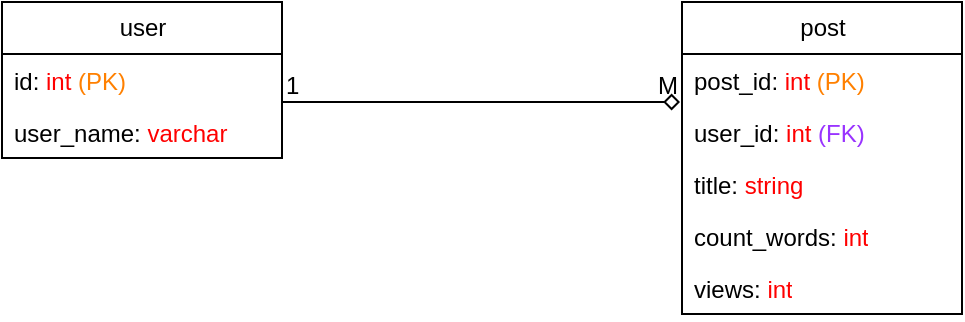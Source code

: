 <mxfile>
    <diagram id="YHvsovu--SdNNAq0iyyI" name="Page-1">
        <mxGraphModel dx="291" dy="771" grid="1" gridSize="10" guides="1" tooltips="1" connect="1" arrows="1" fold="1" page="1" pageScale="1" pageWidth="827" pageHeight="1169" math="0" shadow="0">
            <root>
                <mxCell id="0"/>
                <mxCell id="1" parent="0"/>
                <mxCell id="2" value="user" style="swimlane;fontStyle=0;childLayout=stackLayout;horizontal=1;startSize=26;fillColor=none;horizontalStack=0;resizeParent=1;resizeParentMax=0;resizeLast=0;collapsible=1;marginBottom=0;html=1;" parent="1" vertex="1">
                    <mxGeometry x="60" y="110" width="140" height="78" as="geometry"/>
                </mxCell>
                <mxCell id="3" value="id: &lt;font style=&quot;color: rgb(255, 0, 0);&quot;&gt;int&amp;nbsp;&lt;/font&gt;&lt;span style=&quot;color: rgb(255, 128, 0);&quot;&gt;(PK)&lt;/span&gt;" style="text;strokeColor=none;fillColor=none;align=left;verticalAlign=top;spacingLeft=4;spacingRight=4;overflow=hidden;rotatable=0;points=[[0,0.5],[1,0.5]];portConstraint=eastwest;whiteSpace=wrap;html=1;" parent="2" vertex="1">
                    <mxGeometry y="26" width="140" height="26" as="geometry"/>
                </mxCell>
                <mxCell id="4" value="user_name: &lt;font style=&quot;color: rgb(255, 0, 0);&quot;&gt;varchar&lt;/font&gt;" style="text;strokeColor=none;fillColor=none;align=left;verticalAlign=top;spacingLeft=4;spacingRight=4;overflow=hidden;rotatable=0;points=[[0,0.5],[1,0.5]];portConstraint=eastwest;whiteSpace=wrap;html=1;" parent="2" vertex="1">
                    <mxGeometry y="52" width="140" height="26" as="geometry"/>
                </mxCell>
                <mxCell id="6" value="post" style="swimlane;fontStyle=0;childLayout=stackLayout;horizontal=1;startSize=26;fillColor=none;horizontalStack=0;resizeParent=1;resizeParentMax=0;resizeLast=0;collapsible=1;marginBottom=0;html=1;" parent="1" vertex="1">
                    <mxGeometry x="400" y="110" width="140" height="156" as="geometry"/>
                </mxCell>
                <mxCell id="7" value="post_id: &lt;font style=&quot;color: rgb(255, 0, 0);&quot;&gt;int&amp;nbsp;&lt;/font&gt;&lt;span style=&quot;color: rgb(255, 128, 0);&quot;&gt;(PK)&lt;/span&gt;" style="text;strokeColor=none;fillColor=none;align=left;verticalAlign=top;spacingLeft=4;spacingRight=4;overflow=hidden;rotatable=0;points=[[0,0.5],[1,0.5]];portConstraint=eastwest;whiteSpace=wrap;html=1;" parent="6" vertex="1">
                    <mxGeometry y="26" width="140" height="26" as="geometry"/>
                </mxCell>
                <mxCell id="10" value="user_id: &lt;font style=&quot;color: rgb(255, 0, 0);&quot;&gt;int&amp;nbsp;&lt;/font&gt;&lt;span&gt;&lt;font style=&quot;color: rgb(153, 51, 255);&quot;&gt;(FK)&lt;/font&gt;&lt;/span&gt;" style="text;strokeColor=none;fillColor=none;align=left;verticalAlign=top;spacingLeft=4;spacingRight=4;overflow=hidden;rotatable=0;points=[[0,0.5],[1,0.5]];portConstraint=eastwest;whiteSpace=wrap;html=1;" parent="6" vertex="1">
                    <mxGeometry y="52" width="140" height="26" as="geometry"/>
                </mxCell>
                <mxCell id="8" value="title: &lt;font style=&quot;color: rgb(255, 0, 0);&quot;&gt;string&lt;/font&gt;" style="text;strokeColor=none;fillColor=none;align=left;verticalAlign=top;spacingLeft=4;spacingRight=4;overflow=hidden;rotatable=0;points=[[0,0.5],[1,0.5]];portConstraint=eastwest;whiteSpace=wrap;html=1;" parent="6" vertex="1">
                    <mxGeometry y="78" width="140" height="26" as="geometry"/>
                </mxCell>
                <mxCell id="9" value="count_words: &lt;font style=&quot;color: rgb(255, 0, 0);&quot;&gt;int&lt;/font&gt;" style="text;strokeColor=none;fillColor=none;align=left;verticalAlign=top;spacingLeft=4;spacingRight=4;overflow=hidden;rotatable=0;points=[[0,0.5],[1,0.5]];portConstraint=eastwest;whiteSpace=wrap;html=1;" parent="6" vertex="1">
                    <mxGeometry y="104" width="140" height="26" as="geometry"/>
                </mxCell>
                <mxCell id="14" value="views: &lt;font style=&quot;color: rgb(255, 0, 0);&quot;&gt;int&lt;/font&gt;" style="text;strokeColor=none;fillColor=none;align=left;verticalAlign=top;spacingLeft=4;spacingRight=4;overflow=hidden;rotatable=0;points=[[0,0.5],[1,0.5]];portConstraint=eastwest;whiteSpace=wrap;html=1;" parent="6" vertex="1">
                    <mxGeometry y="130" width="140" height="26" as="geometry"/>
                </mxCell>
                <mxCell id="18" value="" style="endArrow=diamond;html=1;rounded=0;endFill=0;" parent="1" edge="1">
                    <mxGeometry relative="1" as="geometry">
                        <mxPoint x="200" y="160" as="sourcePoint"/>
                        <mxPoint x="399" y="160" as="targetPoint"/>
                    </mxGeometry>
                </mxCell>
                <mxCell id="19" value="1" style="resizable=0;html=1;whiteSpace=wrap;align=left;verticalAlign=bottom;" parent="18" connectable="0" vertex="1">
                    <mxGeometry x="-1" relative="1" as="geometry"/>
                </mxCell>
                <mxCell id="20" value="M" style="resizable=0;html=1;whiteSpace=wrap;align=right;verticalAlign=bottom;" parent="18" connectable="0" vertex="1">
                    <mxGeometry x="1" relative="1" as="geometry"/>
                </mxCell>
            </root>
        </mxGraphModel>
    </diagram>
</mxfile>